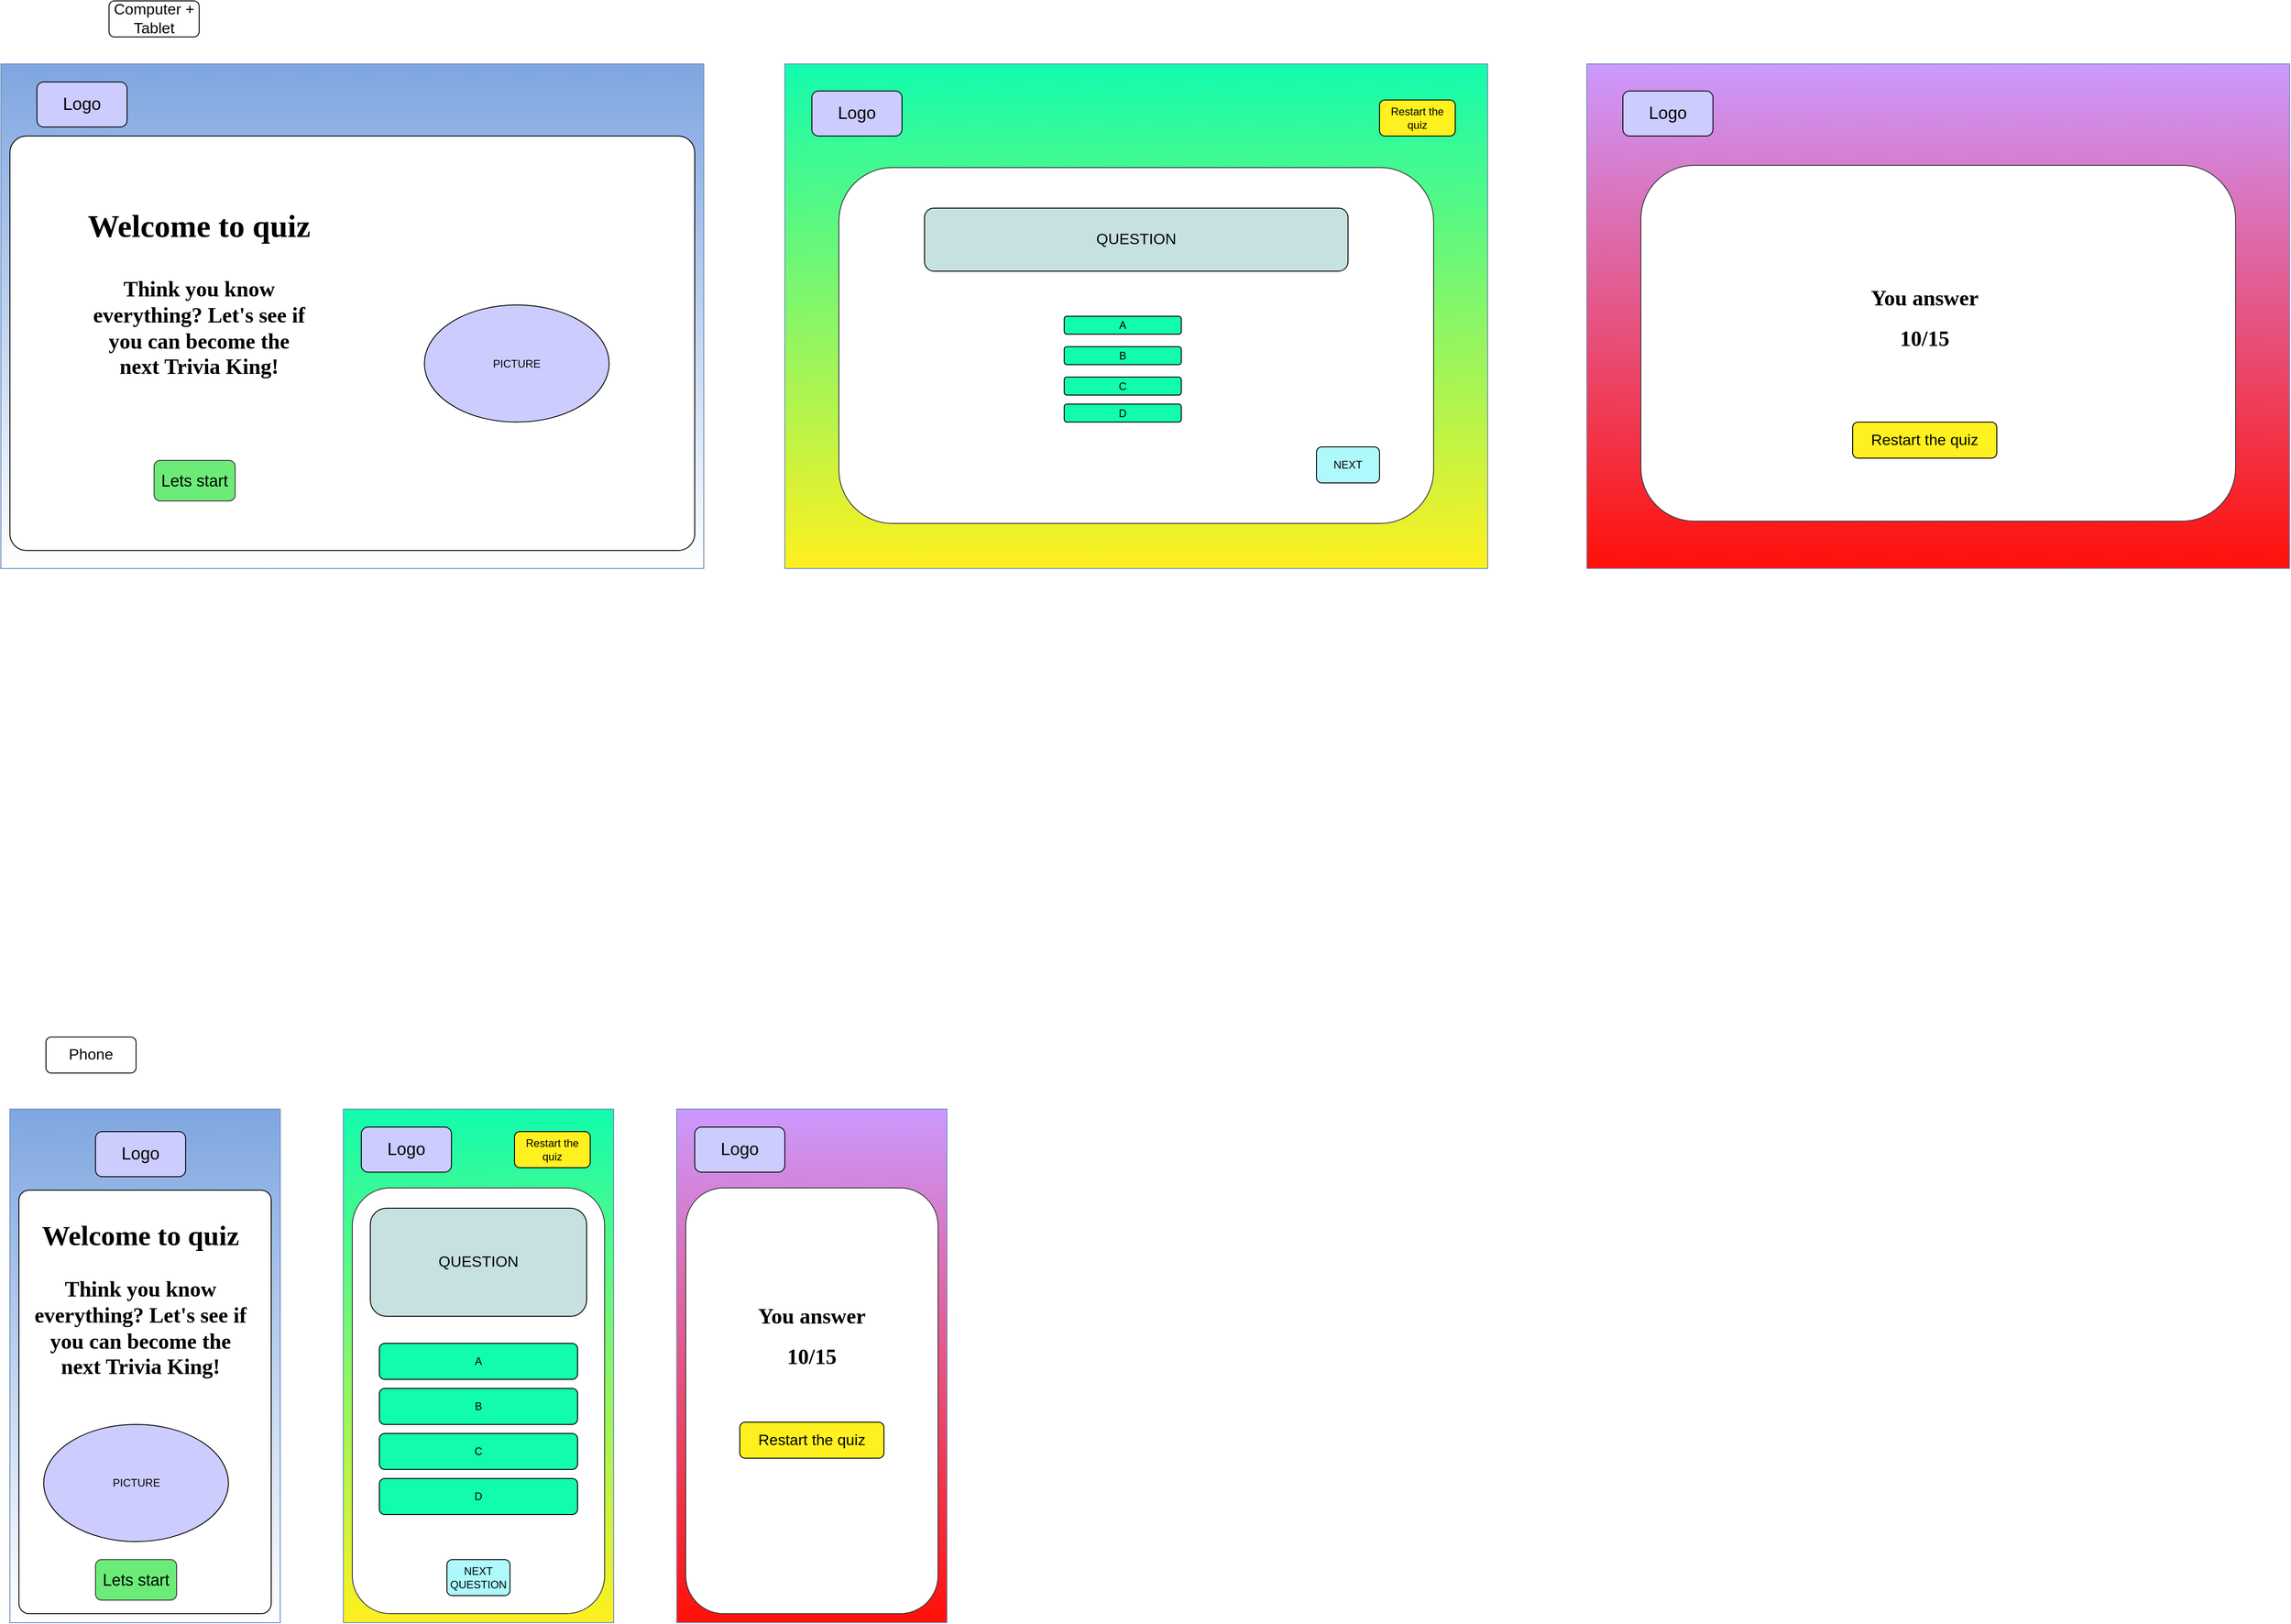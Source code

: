 <mxfile version="14.4.4" type="github">
  <diagram id="KNThbymLGsVphi79HAY6" name="Page-1">
    <mxGraphModel dx="1447" dy="878" grid="1" gridSize="10" guides="1" tooltips="1" connect="1" arrows="1" fold="1" page="1" pageScale="1" pageWidth="827" pageHeight="1169" math="0" shadow="0">
      <root>
        <mxCell id="0" />
        <mxCell id="1" parent="0" />
        <mxCell id="_W2Wu4x4kJNPoguewZKQ-1" value="" style="rounded=0;whiteSpace=wrap;html=1;strokeColor=#6c8ebf;gradientColor=#FFFFFF;fillColor=#7EA6E0;" vertex="1" parent="1">
          <mxGeometry x="30" y="120" width="780" height="560" as="geometry" />
        </mxCell>
        <mxCell id="_W2Wu4x4kJNPoguewZKQ-2" value="&lt;font style=&quot;font-size: 17px&quot;&gt;Computer + Tablet&lt;/font&gt;" style="rounded=1;whiteSpace=wrap;html=1;" vertex="1" parent="1">
          <mxGeometry x="150" y="50" width="100" height="40" as="geometry" />
        </mxCell>
        <mxCell id="_W2Wu4x4kJNPoguewZKQ-13" value="" style="rounded=0;whiteSpace=wrap;html=1;strokeColor=#6c8ebf;fillColor=#12FCAE;gradientColor=#FFF01F;" vertex="1" parent="1">
          <mxGeometry x="900" y="120" width="780" height="560" as="geometry" />
        </mxCell>
        <mxCell id="_W2Wu4x4kJNPoguewZKQ-14" value="" style="rounded=1;whiteSpace=wrap;html=1;strokeColor=#36393d;fillColor=#FFFFFF;" vertex="1" parent="1">
          <mxGeometry x="960" y="235" width="660" height="395" as="geometry" />
        </mxCell>
        <mxCell id="_W2Wu4x4kJNPoguewZKQ-15" value="&lt;font style=&quot;font-size: 17px&quot;&gt;QUESTION&lt;/font&gt;" style="rounded=1;whiteSpace=wrap;html=1;fillColor=#C7E0E0;" vertex="1" parent="1">
          <mxGeometry x="1055" y="280" width="470" height="70" as="geometry" />
        </mxCell>
        <mxCell id="_W2Wu4x4kJNPoguewZKQ-18" value="NEXT" style="rounded=1;whiteSpace=wrap;html=1;fillColor=#AEF9FC;" vertex="1" parent="1">
          <mxGeometry x="1490" y="545" width="70" height="40" as="geometry" />
        </mxCell>
        <mxCell id="_W2Wu4x4kJNPoguewZKQ-19" value="" style="rounded=1;whiteSpace=wrap;html=1;gradientColor=#FFFFFF;fillColor=#FFFFFF;arcSize=4;" vertex="1" parent="1">
          <mxGeometry x="40" y="200" width="760" height="460" as="geometry" />
        </mxCell>
        <mxCell id="_W2Wu4x4kJNPoguewZKQ-20" value="&lt;h1&gt;&lt;font style=&quot;font-size: 35px&quot; face=&quot;Comic Sans MS&quot;&gt;Welcome to quiz&lt;/font&gt;&lt;/h1&gt;" style="text;html=1;strokeColor=none;fillColor=none;align=center;verticalAlign=middle;whiteSpace=wrap;rounded=0;" vertex="1" parent="1">
          <mxGeometry x="90" y="270" width="320" height="60" as="geometry" />
        </mxCell>
        <mxCell id="_W2Wu4x4kJNPoguewZKQ-23" value="&lt;font style=&quot;font-size: 18px&quot;&gt;Lets start&lt;/font&gt;" style="rounded=1;whiteSpace=wrap;html=1;strokeColor=#36393d;fillColor=#6CEB79;" vertex="1" parent="1">
          <mxGeometry x="200" y="560" width="90" height="45" as="geometry" />
        </mxCell>
        <mxCell id="_W2Wu4x4kJNPoguewZKQ-25" value="&lt;span style=&quot;background-color: rgb(255 , 240 , 31)&quot;&gt;Restart the quiz&lt;/span&gt;" style="rounded=1;whiteSpace=wrap;html=1;gradientColor=#FFF01F;fillColor=#FFF01F;" vertex="1" parent="1">
          <mxGeometry x="1560" y="160" width="84" height="40" as="geometry" />
        </mxCell>
        <mxCell id="_W2Wu4x4kJNPoguewZKQ-26" value="&lt;font style=&quot;font-size: 19px&quot;&gt;Logo&lt;/font&gt;" style="rounded=1;whiteSpace=wrap;html=1;fillColor=#CCCCFF;gradientColor=#CCCCFF;" vertex="1" parent="1">
          <mxGeometry x="930" y="150" width="100" height="50" as="geometry" />
        </mxCell>
        <mxCell id="_W2Wu4x4kJNPoguewZKQ-27" value="&lt;h1&gt;&lt;font face=&quot;Comic Sans MS&quot;&gt;Think you know everything? Let&#39;s see if you can become the next Trivia King!&lt;/font&gt;&lt;/h1&gt;" style="text;html=1;strokeColor=none;fillColor=none;spacing=5;spacingTop=-20;whiteSpace=wrap;overflow=hidden;rounded=0;align=center;" vertex="1" parent="1">
          <mxGeometry x="125" y="350" width="250" height="167.5" as="geometry" />
        </mxCell>
        <mxCell id="_W2Wu4x4kJNPoguewZKQ-28" value="&lt;font style=&quot;font-size: 19px&quot;&gt;Logo&lt;/font&gt;" style="rounded=1;whiteSpace=wrap;html=1;fillColor=#CCCCFF;gradientColor=#CCCCFF;" vertex="1" parent="1">
          <mxGeometry x="70" y="140" width="100" height="50" as="geometry" />
        </mxCell>
        <mxCell id="_W2Wu4x4kJNPoguewZKQ-30" value="PICTURE" style="ellipse;whiteSpace=wrap;html=1;fillColor=#CCCCFF;gradientColor=#CCCCFF;" vertex="1" parent="1">
          <mxGeometry x="500" y="387.5" width="205" height="130" as="geometry" />
        </mxCell>
        <mxCell id="_W2Wu4x4kJNPoguewZKQ-36" value="A" style="rounded=1;whiteSpace=wrap;html=1;fillColor=#12FCAE;" vertex="1" parent="1">
          <mxGeometry x="1210" y="400" width="130" height="20" as="geometry" />
        </mxCell>
        <mxCell id="_W2Wu4x4kJNPoguewZKQ-39" value="B" style="rounded=1;whiteSpace=wrap;html=1;fillColor=#12FCAE;" vertex="1" parent="1">
          <mxGeometry x="1210" y="433.75" width="130" height="20" as="geometry" />
        </mxCell>
        <mxCell id="_W2Wu4x4kJNPoguewZKQ-40" value="D" style="rounded=1;whiteSpace=wrap;html=1;fillColor=#12FCAE;gradientDirection=east;" vertex="1" parent="1">
          <mxGeometry x="1210" y="497.5" width="130" height="20" as="geometry" />
        </mxCell>
        <mxCell id="_W2Wu4x4kJNPoguewZKQ-41" value="C" style="rounded=1;whiteSpace=wrap;html=1;fillColor=#12FCAE;" vertex="1" parent="1">
          <mxGeometry x="1210" y="467.5" width="130" height="20" as="geometry" />
        </mxCell>
        <mxCell id="_W2Wu4x4kJNPoguewZKQ-42" value="" style="rounded=0;whiteSpace=wrap;html=1;strokeColor=#6c8ebf;gradientColor=#FFFFFF;fillColor=#7EA6E0;" vertex="1" parent="1">
          <mxGeometry x="40" y="1280" width="300" height="570" as="geometry" />
        </mxCell>
        <mxCell id="_W2Wu4x4kJNPoguewZKQ-44" value="&lt;font style=&quot;font-size: 17px&quot;&gt;Phone&lt;/font&gt;" style="rounded=1;whiteSpace=wrap;html=1;" vertex="1" parent="1">
          <mxGeometry x="80" y="1200" width="100" height="40" as="geometry" />
        </mxCell>
        <mxCell id="_W2Wu4x4kJNPoguewZKQ-45" value="&lt;font style=&quot;font-size: 19px&quot;&gt;Logo&lt;/font&gt;" style="rounded=1;whiteSpace=wrap;html=1;fillColor=#CCCCFF;gradientColor=#CCCCFF;" vertex="1" parent="1">
          <mxGeometry x="135" y="1305" width="100" height="50" as="geometry" />
        </mxCell>
        <mxCell id="_W2Wu4x4kJNPoguewZKQ-46" value="" style="rounded=1;whiteSpace=wrap;html=1;gradientColor=#FFFFFF;fillColor=#FFFFFF;arcSize=4;" vertex="1" parent="1">
          <mxGeometry x="50" y="1370" width="280" height="470" as="geometry" />
        </mxCell>
        <mxCell id="_W2Wu4x4kJNPoguewZKQ-47" value="&lt;h1&gt;&lt;font style=&quot;font-size: 31px&quot; face=&quot;Comic Sans MS&quot;&gt;Welcome to quiz&lt;/font&gt;&lt;/h1&gt;" style="text;html=1;strokeColor=none;fillColor=none;align=center;verticalAlign=middle;whiteSpace=wrap;rounded=0;" vertex="1" parent="1">
          <mxGeometry x="60" y="1390" width="250" height="60" as="geometry" />
        </mxCell>
        <mxCell id="_W2Wu4x4kJNPoguewZKQ-48" value="&lt;h1&gt;&lt;font face=&quot;Comic Sans MS&quot;&gt;Think you know everything? Let&#39;s see if you can become the next Trivia King!&lt;/font&gt;&lt;/h1&gt;" style="text;html=1;strokeColor=none;fillColor=none;spacing=5;spacingTop=-20;whiteSpace=wrap;overflow=hidden;rounded=0;align=center;" vertex="1" parent="1">
          <mxGeometry x="60" y="1460" width="250" height="167.5" as="geometry" />
        </mxCell>
        <mxCell id="_W2Wu4x4kJNPoguewZKQ-49" value="&lt;font style=&quot;font-size: 18px&quot;&gt;Lets start&lt;/font&gt;" style="rounded=1;whiteSpace=wrap;html=1;strokeColor=#36393d;fillColor=#6CEB79;" vertex="1" parent="1">
          <mxGeometry x="135" y="1780" width="90" height="45" as="geometry" />
        </mxCell>
        <mxCell id="_W2Wu4x4kJNPoguewZKQ-50" value="PICTURE" style="ellipse;whiteSpace=wrap;html=1;fillColor=#CCCCFF;gradientColor=#CCCCFF;" vertex="1" parent="1">
          <mxGeometry x="77.5" y="1630" width="205" height="130" as="geometry" />
        </mxCell>
        <mxCell id="_W2Wu4x4kJNPoguewZKQ-52" value="" style="rounded=0;whiteSpace=wrap;html=1;strokeColor=#6c8ebf;fillColor=#12FCAE;gradientColor=#FFF01F;" vertex="1" parent="1">
          <mxGeometry x="410" y="1280" width="300" height="570" as="geometry" />
        </mxCell>
        <mxCell id="_W2Wu4x4kJNPoguewZKQ-53" value="&lt;font style=&quot;font-size: 19px&quot;&gt;Logo&lt;/font&gt;" style="rounded=1;whiteSpace=wrap;html=1;fillColor=#CCCCFF;gradientColor=#CCCCFF;" vertex="1" parent="1">
          <mxGeometry x="430" y="1300" width="100" height="50" as="geometry" />
        </mxCell>
        <mxCell id="_W2Wu4x4kJNPoguewZKQ-54" value="" style="rounded=1;whiteSpace=wrap;html=1;strokeColor=#36393d;fillColor=#FFFFFF;" vertex="1" parent="1">
          <mxGeometry x="420" y="1367.5" width="280" height="472.5" as="geometry" />
        </mxCell>
        <mxCell id="_W2Wu4x4kJNPoguewZKQ-55" value="&lt;font style=&quot;font-size: 17px&quot;&gt;QUESTION&lt;/font&gt;" style="rounded=1;whiteSpace=wrap;html=1;fillColor=#C7E0E0;" vertex="1" parent="1">
          <mxGeometry x="440" y="1390" width="240" height="120" as="geometry" />
        </mxCell>
        <mxCell id="_W2Wu4x4kJNPoguewZKQ-56" value="A" style="rounded=1;whiteSpace=wrap;html=1;fillColor=#12FCAE;" vertex="1" parent="1">
          <mxGeometry x="450" y="1540" width="220" height="40" as="geometry" />
        </mxCell>
        <mxCell id="_W2Wu4x4kJNPoguewZKQ-57" value="D" style="rounded=1;whiteSpace=wrap;html=1;fillColor=#12FCAE;" vertex="1" parent="1">
          <mxGeometry x="450" y="1690" width="220" height="40" as="geometry" />
        </mxCell>
        <mxCell id="_W2Wu4x4kJNPoguewZKQ-58" value="C" style="rounded=1;whiteSpace=wrap;html=1;fillColor=#12FCAE;" vertex="1" parent="1">
          <mxGeometry x="450" y="1640" width="220" height="40" as="geometry" />
        </mxCell>
        <mxCell id="_W2Wu4x4kJNPoguewZKQ-59" value="B" style="rounded=1;whiteSpace=wrap;html=1;fillColor=#12FCAE;" vertex="1" parent="1">
          <mxGeometry x="450" y="1590" width="220" height="40" as="geometry" />
        </mxCell>
        <mxCell id="_W2Wu4x4kJNPoguewZKQ-60" value="&lt;span style=&quot;background-color: rgb(255 , 240 , 31)&quot;&gt;Restart the quiz&lt;/span&gt;" style="rounded=1;whiteSpace=wrap;html=1;gradientColor=#FFF01F;fillColor=#FFF01F;" vertex="1" parent="1">
          <mxGeometry x="600" y="1305" width="84" height="40" as="geometry" />
        </mxCell>
        <mxCell id="_W2Wu4x4kJNPoguewZKQ-61" value="NEXT QUESTION" style="rounded=1;whiteSpace=wrap;html=1;fillColor=#AEF9FC;" vertex="1" parent="1">
          <mxGeometry x="525" y="1780" width="70" height="40" as="geometry" />
        </mxCell>
        <mxCell id="_W2Wu4x4kJNPoguewZKQ-62" value="" style="rounded=0;whiteSpace=wrap;html=1;strokeColor=#6c8ebf;fillColor=#CC99FF;gradientColor=#FF1008;" vertex="1" parent="1">
          <mxGeometry x="1790" y="120" width="780" height="560" as="geometry" />
        </mxCell>
        <mxCell id="_W2Wu4x4kJNPoguewZKQ-63" value="" style="rounded=1;whiteSpace=wrap;html=1;strokeColor=#36393d;fillColor=#FFFFFF;" vertex="1" parent="1">
          <mxGeometry x="1850" y="232.5" width="660" height="395" as="geometry" />
        </mxCell>
        <mxCell id="_W2Wu4x4kJNPoguewZKQ-64" value="&lt;font style=&quot;font-size: 19px&quot;&gt;Logo&lt;/font&gt;" style="rounded=1;whiteSpace=wrap;html=1;fillColor=#CCCCFF;gradientColor=#CCCCFF;" vertex="1" parent="1">
          <mxGeometry x="1830" y="150" width="100" height="50" as="geometry" />
        </mxCell>
        <mxCell id="_W2Wu4x4kJNPoguewZKQ-66" value="&lt;h1&gt;&lt;font face=&quot;Comic Sans MS&quot;&gt;You answer&lt;/font&gt;&lt;/h1&gt;&lt;h1&gt;&lt;font face=&quot;Comic Sans MS&quot;&gt;&amp;nbsp;10/15&amp;nbsp;&lt;/font&gt;&lt;/h1&gt;" style="text;html=1;strokeColor=none;fillColor=none;spacing=5;spacingTop=-20;whiteSpace=wrap;overflow=hidden;rounded=0;align=center;" vertex="1" parent="1">
          <mxGeometry x="2040" y="360" width="250" height="90" as="geometry" />
        </mxCell>
        <mxCell id="_W2Wu4x4kJNPoguewZKQ-67" value="&lt;span style=&quot;background-color: rgb(255 , 240 , 31)&quot;&gt;&lt;font style=&quot;font-size: 17px&quot;&gt;Restart the quiz&lt;/font&gt;&lt;/span&gt;" style="rounded=1;whiteSpace=wrap;html=1;gradientColor=#FFF01F;fillColor=#FFF01F;" vertex="1" parent="1">
          <mxGeometry x="2085" y="517.5" width="160" height="40" as="geometry" />
        </mxCell>
        <mxCell id="_W2Wu4x4kJNPoguewZKQ-68" value="" style="rounded=0;whiteSpace=wrap;html=1;strokeColor=#6c8ebf;fillColor=#CC99FF;gradientColor=#FF1008;" vertex="1" parent="1">
          <mxGeometry x="780" y="1280" width="300" height="570" as="geometry" />
        </mxCell>
        <mxCell id="_W2Wu4x4kJNPoguewZKQ-69" value="" style="rounded=1;whiteSpace=wrap;html=1;strokeColor=#36393d;fillColor=#FFFFFF;" vertex="1" parent="1">
          <mxGeometry x="790" y="1367.5" width="280" height="472.5" as="geometry" />
        </mxCell>
        <mxCell id="_W2Wu4x4kJNPoguewZKQ-70" value="&lt;font style=&quot;font-size: 19px&quot;&gt;Logo&lt;/font&gt;" style="rounded=1;whiteSpace=wrap;html=1;fillColor=#CCCCFF;gradientColor=#CCCCFF;" vertex="1" parent="1">
          <mxGeometry x="800" y="1300" width="100" height="50" as="geometry" />
        </mxCell>
        <mxCell id="_W2Wu4x4kJNPoguewZKQ-71" value="&lt;h1&gt;&lt;font face=&quot;Comic Sans MS&quot;&gt;You answer&lt;/font&gt;&lt;/h1&gt;&lt;h1&gt;&lt;font face=&quot;Comic Sans MS&quot;&gt;&amp;nbsp;10/15&amp;nbsp;&lt;/font&gt;&lt;/h1&gt;" style="text;html=1;strokeColor=none;fillColor=none;spacing=5;spacingTop=-20;whiteSpace=wrap;overflow=hidden;rounded=0;align=center;" vertex="1" parent="1">
          <mxGeometry x="805" y="1490" width="250" height="90" as="geometry" />
        </mxCell>
        <mxCell id="_W2Wu4x4kJNPoguewZKQ-72" value="&lt;span style=&quot;background-color: rgb(255 , 240 , 31)&quot;&gt;&lt;font style=&quot;font-size: 17px&quot;&gt;Restart the quiz&lt;/font&gt;&lt;/span&gt;" style="rounded=1;whiteSpace=wrap;html=1;gradientColor=#FFF01F;fillColor=#FFF01F;" vertex="1" parent="1">
          <mxGeometry x="850" y="1627.5" width="160" height="40" as="geometry" />
        </mxCell>
      </root>
    </mxGraphModel>
  </diagram>
</mxfile>
